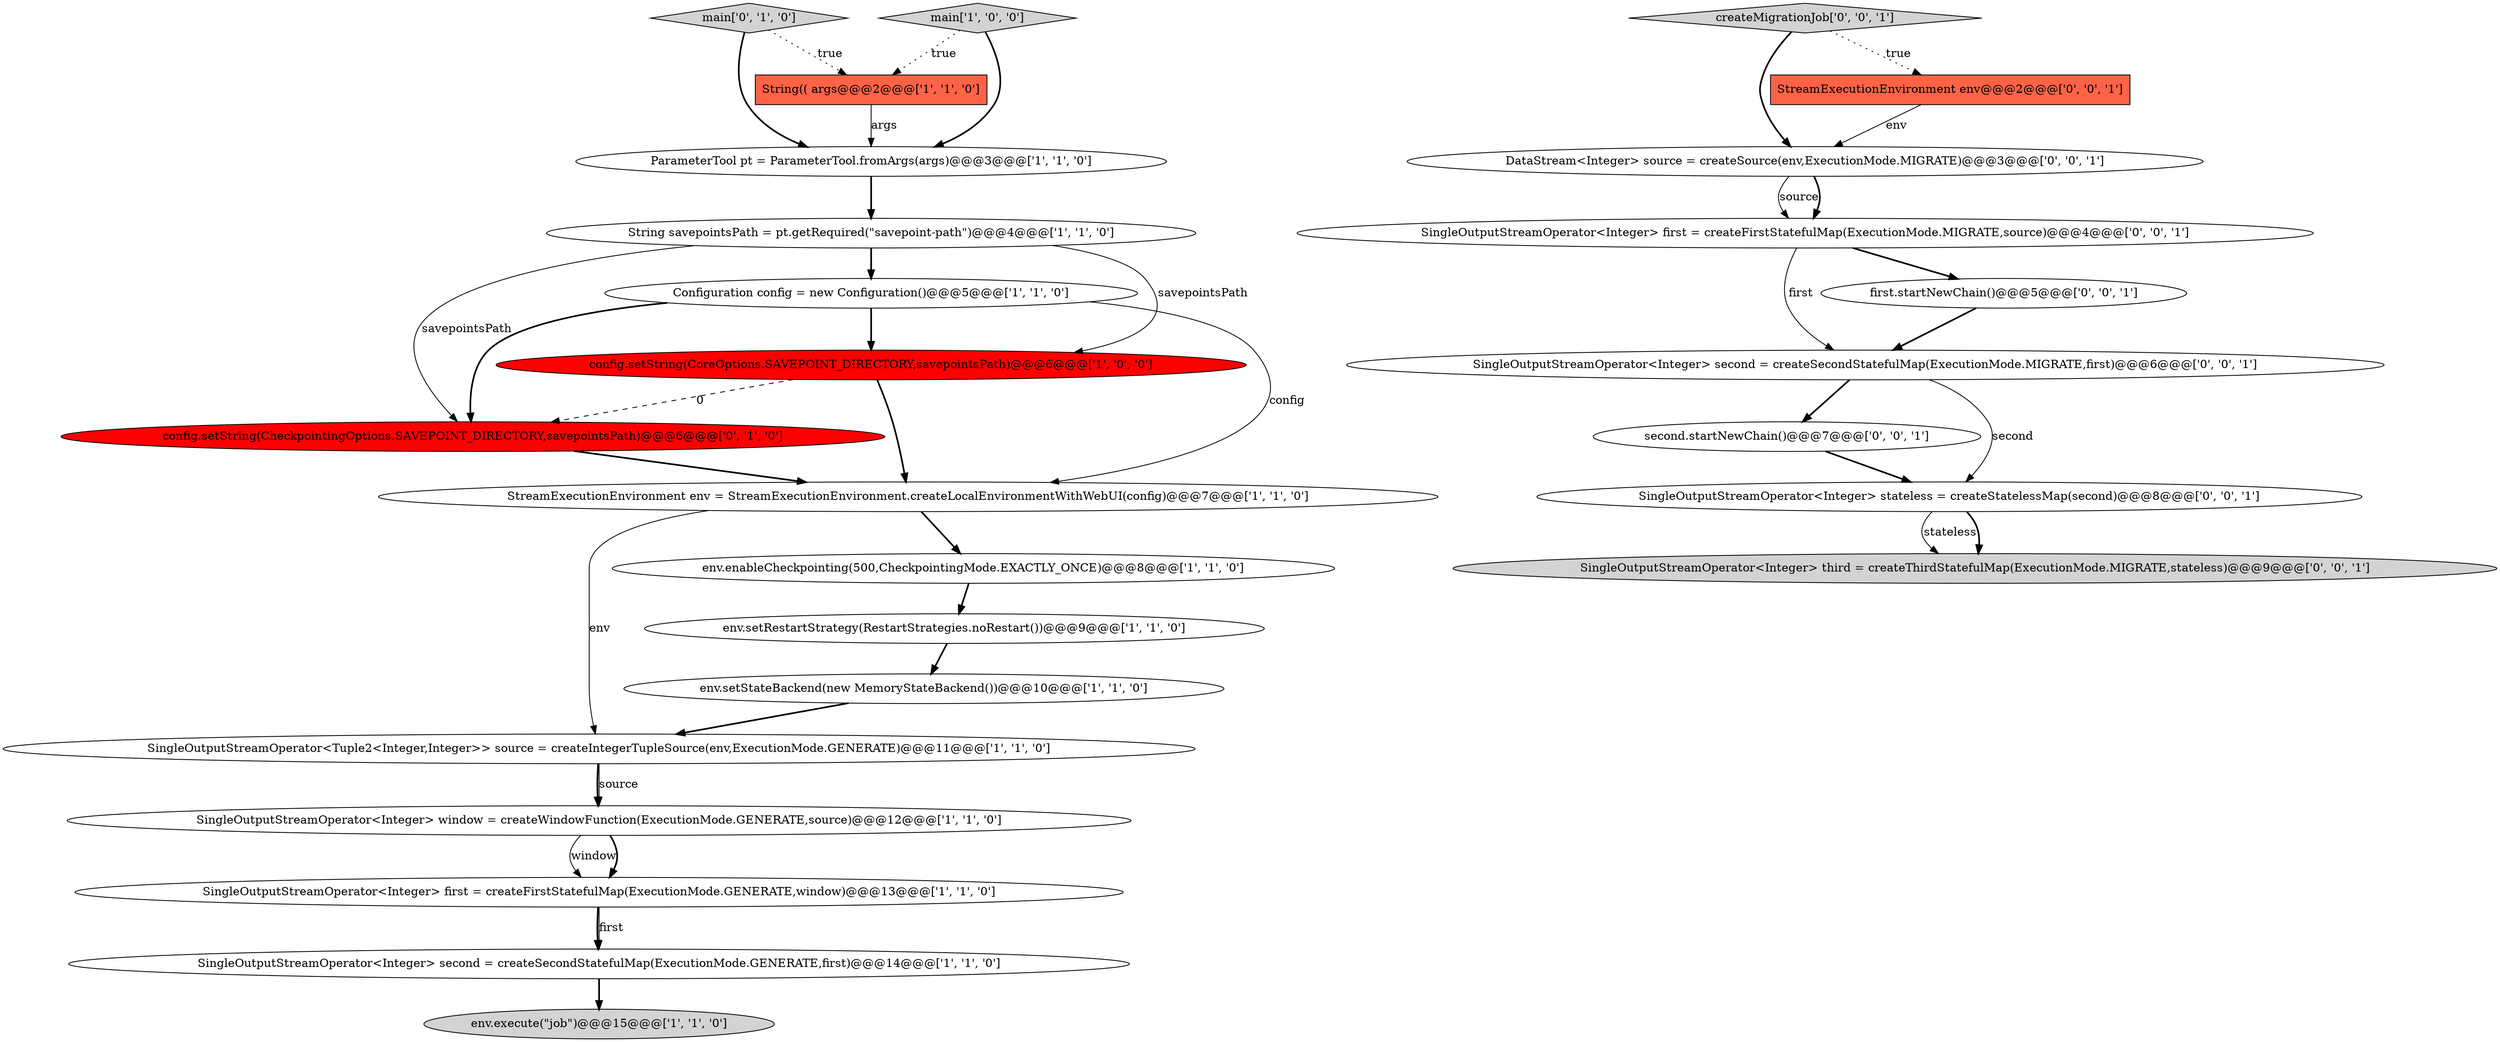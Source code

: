 digraph {
14 [style = filled, label = "StreamExecutionEnvironment env = StreamExecutionEnvironment.createLocalEnvironmentWithWebUI(config)@@@7@@@['1', '1', '0']", fillcolor = white, shape = ellipse image = "AAA0AAABBB1BBB"];
5 [style = filled, label = "SingleOutputStreamOperator<Integer> second = createSecondStatefulMap(ExecutionMode.GENERATE,first)@@@14@@@['1', '1', '0']", fillcolor = white, shape = ellipse image = "AAA0AAABBB1BBB"];
17 [style = filled, label = "second.startNewChain()@@@7@@@['0', '0', '1']", fillcolor = white, shape = ellipse image = "AAA0AAABBB3BBB"];
13 [style = filled, label = "Configuration config = new Configuration()@@@5@@@['1', '1', '0']", fillcolor = white, shape = ellipse image = "AAA0AAABBB1BBB"];
4 [style = filled, label = "config.setString(CoreOptions.SAVEPOINT_DIRECTORY,savepointsPath)@@@6@@@['1', '0', '0']", fillcolor = red, shape = ellipse image = "AAA1AAABBB1BBB"];
19 [style = filled, label = "DataStream<Integer> source = createSource(env,ExecutionMode.MIGRATE)@@@3@@@['0', '0', '1']", fillcolor = white, shape = ellipse image = "AAA0AAABBB3BBB"];
2 [style = filled, label = "String(( args@@@2@@@['1', '1', '0']", fillcolor = tomato, shape = box image = "AAA0AAABBB1BBB"];
10 [style = filled, label = "env.enableCheckpointing(500,CheckpointingMode.EXACTLY_ONCE)@@@8@@@['1', '1', '0']", fillcolor = white, shape = ellipse image = "AAA0AAABBB1BBB"];
21 [style = filled, label = "StreamExecutionEnvironment env@@@2@@@['0', '0', '1']", fillcolor = tomato, shape = box image = "AAA0AAABBB3BBB"];
23 [style = filled, label = "SingleOutputStreamOperator<Integer> stateless = createStatelessMap(second)@@@8@@@['0', '0', '1']", fillcolor = white, shape = ellipse image = "AAA0AAABBB3BBB"];
16 [style = filled, label = "main['0', '1', '0']", fillcolor = lightgray, shape = diamond image = "AAA0AAABBB2BBB"];
9 [style = filled, label = "String savepointsPath = pt.getRequired(\"savepoint-path\")@@@4@@@['1', '1', '0']", fillcolor = white, shape = ellipse image = "AAA0AAABBB1BBB"];
11 [style = filled, label = "env.setStateBackend(new MemoryStateBackend())@@@10@@@['1', '1', '0']", fillcolor = white, shape = ellipse image = "AAA0AAABBB1BBB"];
20 [style = filled, label = "SingleOutputStreamOperator<Integer> second = createSecondStatefulMap(ExecutionMode.MIGRATE,first)@@@6@@@['0', '0', '1']", fillcolor = white, shape = ellipse image = "AAA0AAABBB3BBB"];
12 [style = filled, label = "SingleOutputStreamOperator<Integer> first = createFirstStatefulMap(ExecutionMode.GENERATE,window)@@@13@@@['1', '1', '0']", fillcolor = white, shape = ellipse image = "AAA0AAABBB1BBB"];
0 [style = filled, label = "SingleOutputStreamOperator<Tuple2<Integer,Integer>> source = createIntegerTupleSource(env,ExecutionMode.GENERATE)@@@11@@@['1', '1', '0']", fillcolor = white, shape = ellipse image = "AAA0AAABBB1BBB"];
1 [style = filled, label = "main['1', '0', '0']", fillcolor = lightgray, shape = diamond image = "AAA0AAABBB1BBB"];
7 [style = filled, label = "ParameterTool pt = ParameterTool.fromArgs(args)@@@3@@@['1', '1', '0']", fillcolor = white, shape = ellipse image = "AAA0AAABBB1BBB"];
18 [style = filled, label = "createMigrationJob['0', '0', '1']", fillcolor = lightgray, shape = diamond image = "AAA0AAABBB3BBB"];
3 [style = filled, label = "env.setRestartStrategy(RestartStrategies.noRestart())@@@9@@@['1', '1', '0']", fillcolor = white, shape = ellipse image = "AAA0AAABBB1BBB"];
24 [style = filled, label = "SingleOutputStreamOperator<Integer> third = createThirdStatefulMap(ExecutionMode.MIGRATE,stateless)@@@9@@@['0', '0', '1']", fillcolor = lightgray, shape = ellipse image = "AAA0AAABBB3BBB"];
6 [style = filled, label = "env.execute(\"job\")@@@15@@@['1', '1', '0']", fillcolor = lightgray, shape = ellipse image = "AAA0AAABBB1BBB"];
22 [style = filled, label = "SingleOutputStreamOperator<Integer> first = createFirstStatefulMap(ExecutionMode.MIGRATE,source)@@@4@@@['0', '0', '1']", fillcolor = white, shape = ellipse image = "AAA0AAABBB3BBB"];
25 [style = filled, label = "first.startNewChain()@@@5@@@['0', '0', '1']", fillcolor = white, shape = ellipse image = "AAA0AAABBB3BBB"];
15 [style = filled, label = "config.setString(CheckpointingOptions.SAVEPOINT_DIRECTORY,savepointsPath)@@@6@@@['0', '1', '0']", fillcolor = red, shape = ellipse image = "AAA1AAABBB2BBB"];
8 [style = filled, label = "SingleOutputStreamOperator<Integer> window = createWindowFunction(ExecutionMode.GENERATE,source)@@@12@@@['1', '1', '0']", fillcolor = white, shape = ellipse image = "AAA0AAABBB1BBB"];
22->25 [style = bold, label=""];
4->14 [style = bold, label=""];
20->17 [style = bold, label=""];
16->2 [style = dotted, label="true"];
12->5 [style = bold, label=""];
15->14 [style = bold, label=""];
14->0 [style = solid, label="env"];
21->19 [style = solid, label="env"];
20->23 [style = solid, label="second"];
9->15 [style = solid, label="savepointsPath"];
16->7 [style = bold, label=""];
3->11 [style = bold, label=""];
18->19 [style = bold, label=""];
18->21 [style = dotted, label="true"];
14->10 [style = bold, label=""];
13->14 [style = solid, label="config"];
10->3 [style = bold, label=""];
8->12 [style = solid, label="window"];
22->20 [style = solid, label="first"];
9->4 [style = solid, label="savepointsPath"];
1->7 [style = bold, label=""];
17->23 [style = bold, label=""];
7->9 [style = bold, label=""];
19->22 [style = solid, label="source"];
25->20 [style = bold, label=""];
11->0 [style = bold, label=""];
23->24 [style = solid, label="stateless"];
23->24 [style = bold, label=""];
5->6 [style = bold, label=""];
4->15 [style = dashed, label="0"];
0->8 [style = bold, label=""];
2->7 [style = solid, label="args"];
0->8 [style = solid, label="source"];
12->5 [style = solid, label="first"];
13->15 [style = bold, label=""];
1->2 [style = dotted, label="true"];
19->22 [style = bold, label=""];
8->12 [style = bold, label=""];
9->13 [style = bold, label=""];
13->4 [style = bold, label=""];
}
